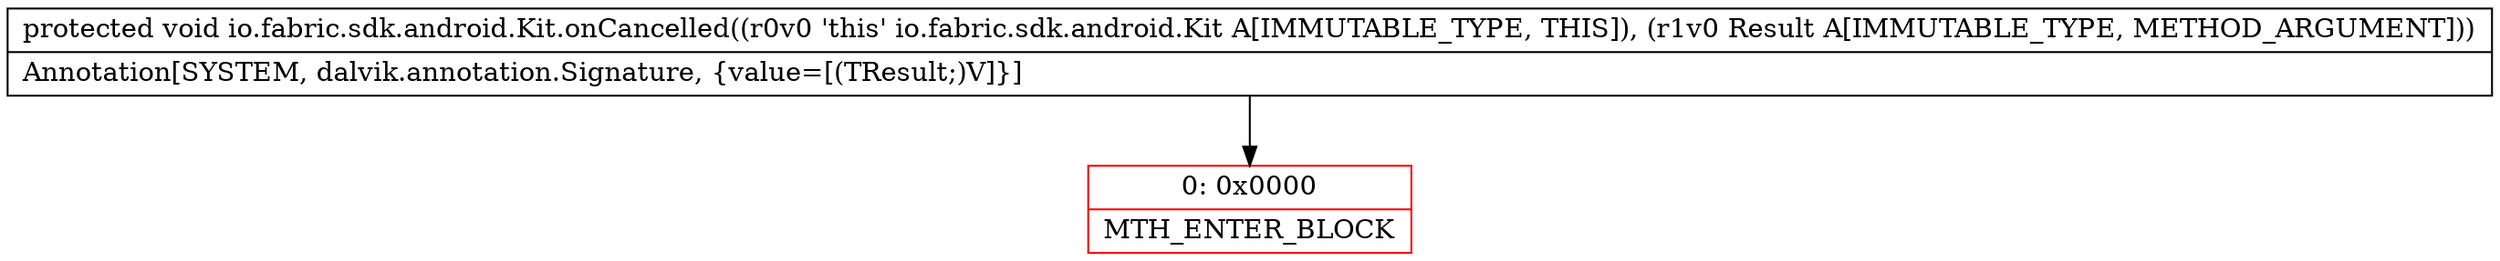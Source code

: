 digraph "CFG forio.fabric.sdk.android.Kit.onCancelled(Ljava\/lang\/Object;)V" {
subgraph cluster_Region_131533895 {
label = "R(0)";
node [shape=record,color=blue];
}
Node_0 [shape=record,color=red,label="{0\:\ 0x0000|MTH_ENTER_BLOCK\l}"];
MethodNode[shape=record,label="{protected void io.fabric.sdk.android.Kit.onCancelled((r0v0 'this' io.fabric.sdk.android.Kit A[IMMUTABLE_TYPE, THIS]), (r1v0 Result A[IMMUTABLE_TYPE, METHOD_ARGUMENT]))  | Annotation[SYSTEM, dalvik.annotation.Signature, \{value=[(TResult;)V]\}]\l}"];
MethodNode -> Node_0;
}

